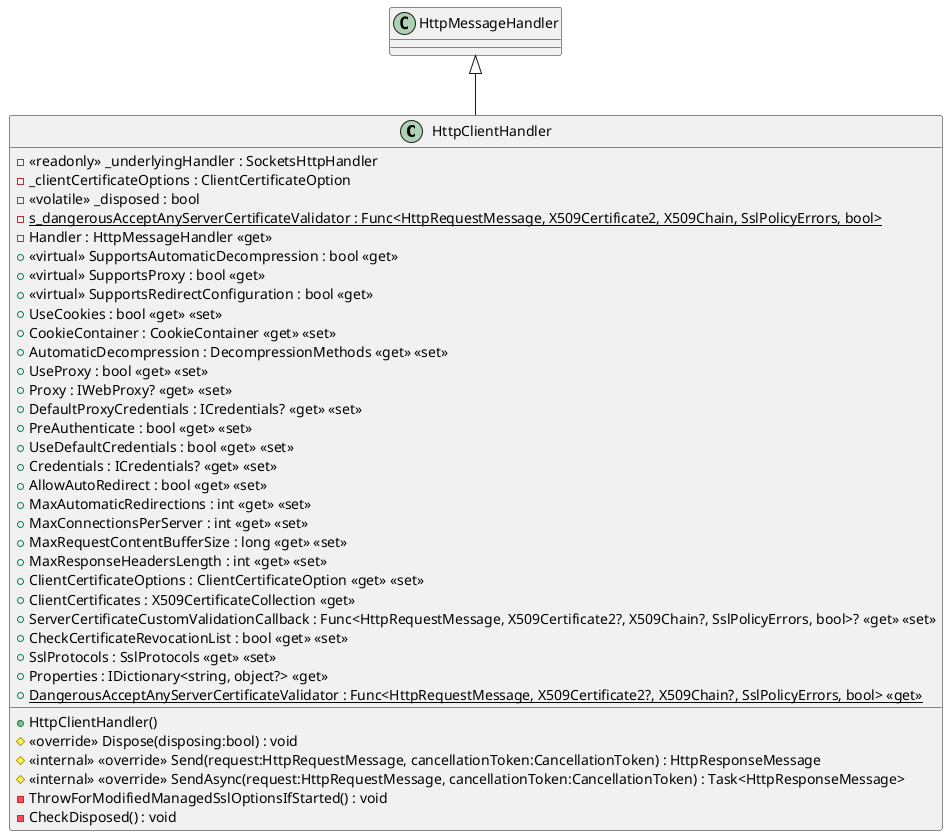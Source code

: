 @startuml
class HttpClientHandler {
    - <<readonly>> _underlyingHandler : SocketsHttpHandler
    - _clientCertificateOptions : ClientCertificateOption
    - <<volatile>> _disposed : bool
    - {static} s_dangerousAcceptAnyServerCertificateValidator : Func<HttpRequestMessage, X509Certificate2, X509Chain, SslPolicyErrors, bool>
    - Handler : HttpMessageHandler <<get>>
    + HttpClientHandler()
    # <<override>> Dispose(disposing:bool) : void
    + <<virtual>> SupportsAutomaticDecompression : bool <<get>>
    + <<virtual>> SupportsProxy : bool <<get>>
    + <<virtual>> SupportsRedirectConfiguration : bool <<get>>
    + UseCookies : bool <<get>> <<set>>
    + CookieContainer : CookieContainer <<get>> <<set>>
    + AutomaticDecompression : DecompressionMethods <<get>> <<set>>
    + UseProxy : bool <<get>> <<set>>
    + Proxy : IWebProxy? <<get>> <<set>>
    + DefaultProxyCredentials : ICredentials? <<get>> <<set>>
    + PreAuthenticate : bool <<get>> <<set>>
    + UseDefaultCredentials : bool <<get>> <<set>>
    + Credentials : ICredentials? <<get>> <<set>>
    + AllowAutoRedirect : bool <<get>> <<set>>
    + MaxAutomaticRedirections : int <<get>> <<set>>
    + MaxConnectionsPerServer : int <<get>> <<set>>
    + MaxRequestContentBufferSize : long <<get>> <<set>>
    + MaxResponseHeadersLength : int <<get>> <<set>>
    + ClientCertificateOptions : ClientCertificateOption <<get>> <<set>>
    + ClientCertificates : X509CertificateCollection <<get>>
    + ServerCertificateCustomValidationCallback : Func<HttpRequestMessage, X509Certificate2?, X509Chain?, SslPolicyErrors, bool>? <<get>> <<set>>
    + CheckCertificateRevocationList : bool <<get>> <<set>>
    + SslProtocols : SslProtocols <<get>> <<set>>
    + Properties : IDictionary<string, object?> <<get>>
    # <<internal>> <<override>> Send(request:HttpRequestMessage, cancellationToken:CancellationToken) : HttpResponseMessage
    # <<internal>> <<override>> SendAsync(request:HttpRequestMessage, cancellationToken:CancellationToken) : Task<HttpResponseMessage>
    + {static} DangerousAcceptAnyServerCertificateValidator : Func<HttpRequestMessage, X509Certificate2?, X509Chain?, SslPolicyErrors, bool> <<get>>
    - ThrowForModifiedManagedSslOptionsIfStarted() : void
    - CheckDisposed() : void
}
HttpMessageHandler <|-- HttpClientHandler
@enduml

